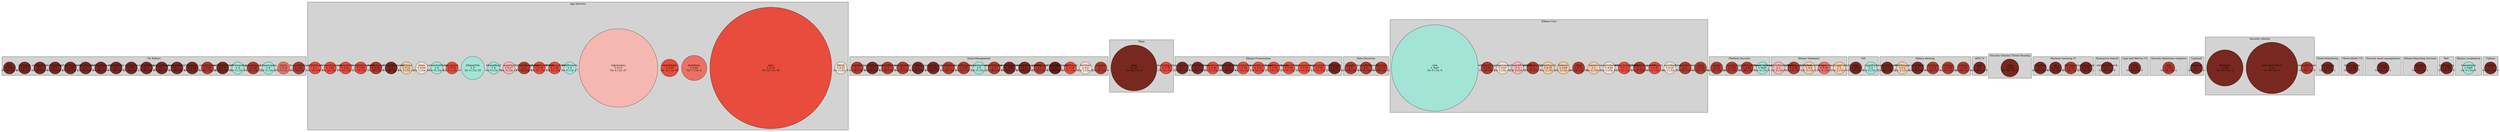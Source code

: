digraph test{
    subgraph clusterVisEditors {
      label="Vis Editors"
      style=filled
      advancedSettings [label="advancedSettings\nI: 0.92\nCe: 22 | Ca: 2" fillcolor="#B03A2E", style=filled fixedsize=true width=1 height=1]
charts [label="charts\nI: 0.24\nCe: 5 | Ca: 16" fillcolor="#EC7063", style=filled fixedsize=true width=1 height=1]
kibanaLegacy [label="kibanaLegacy\nI: 0\nCe: 0 | Ca: 5" fillcolor="#A3E4D7", style=filled fixedsize=true width=1 height=1]
management [label="management\nI: 0.48\nCe: 20 | Ca: 22" fillcolor="#B03A2E", style=filled fixedsize=true width=1 height=1]
urlForwarding [label="urlForwarding\nI: 0\nCe: 0 | Ca: 7" fillcolor="#A3E4D7", style=filled fixedsize=true width=1 height=1]
visDefaultEditor [label="visDefaultEditor\nI: 0.78\nCe: 35 | Ca: 10" fillcolor="#78281F", style=filled fixedsize=true width=1 height=1]
visualizations [label="visualizations\nI: 0.63\nCe: 32 | Ca: 19" fillcolor="#B03A2E", style=filled fixedsize=true width=1 height=1]
visualize [label="visualize\nI: 0.94\nCe: 34 | Ca: 2" fillcolor="#78281F", style=filled fixedsize=true width=1 height=1]
expressionMetricVis [label="expressionMetricVis\nI: 1\nCe: 33 | Ca: 0" fillcolor="#78281F", style=filled fixedsize=true width=1 height=1]
expressionTagcloud [label="expressionTagcloud\nI: 1\nCe: 33 | Ca: 0" fillcolor="#78281F", style=filled fixedsize=true width=1 height=1]
visTypeMetric [label="visTypeMetric\nI: 1\nCe: 36 | Ca: 0" fillcolor="#78281F", style=filled fixedsize=true width=1 height=1]
visTypePie [label="visTypePie\nI: 0.97\nCe: 36 | Ca: 1" fillcolor="#78281F", style=filled fixedsize=true width=1 height=1]
visTypeTable [label="visTypeTable\nI: 1\nCe: 36 | Ca: 0" fillcolor="#78281F", style=filled fixedsize=true width=1 height=1]
visTypeTagcloud [label="visTypeTagcloud\nI: 1\nCe: 36 | Ca: 0" fillcolor="#78281F", style=filled fixedsize=true width=1 height=1]
visTypeTimelion [label="visTypeTimelion\nI: 1\nCe: 36 | Ca: 0" fillcolor="#78281F", style=filled fixedsize=true width=1 height=1]
visTypeTimeseries [label="visTypeTimeseries\nI: 0.95\nCe: 35 | Ca: 2" fillcolor="#78281F", style=filled fixedsize=true width=1 height=1]
visTypeVega [label="visTypeVega\nI: 1\nCe: 37 | Ca: 0" fillcolor="#78281F", style=filled fixedsize=true width=1 height=1]
visTypeVislib [label="visTypeVislib\nI: 1\nCe: 38 | Ca: 0" fillcolor="#78281F", style=filled fixedsize=true width=1 height=1]
visTypeXy [label="visTypeXy\nI: 0.97\nCe: 36 | Ca: 1" fillcolor="#78281F", style=filled fixedsize=true width=1 height=1]
lens [label="lens\nI: 0.86\nCe: 38 | Ca: 6" fillcolor="#78281F", style=filled fixedsize=true width=1 height=1]
}
subgraph clusterAppServices {
      label="App Services"
      style=filled
      bfetch [label="bfetch\nI: 0.25\nCe: 1 | Ca: 3" fillcolor="#F6DDCC", style=filled fixedsize=true width=1 height=1]
data [label="data\nI: 0.14\nCe: 10 | Ca: 59" fillcolor="#E74C3C", style=filled fixedsize=true width=10 height=10]
dataViews [label="dataViews\nI: 0.64\nCe: 7 | Ca: 4" fillcolor="#EC7063", style=filled fixedsize=true width=2.0630018529956766 height=2.0630018529956766]
embeddable [label="embeddable\nI: 0.32\nCe: 12 | Ca: 25" fillcolor="#E74C3C", style=filled fixedsize=true width=1.4484249536751082 height=1.4484249536751082]
expressions [label="expressions\nI: 0.13\nCe: 4 | Ca: 27" fillcolor="#F5B7B1", style=filled fixedsize=true width=6.460778258184065 height=6.460778258184065]
fieldFormats [label="fieldFormats\nI: 0\nCe: 0 | Ca: 17" fillcolor="#A3E4D7", style=filled fixedsize=true width=1 height=1]
indexPatternEditor [label="indexPatternEditor\nI: 0.92\nCe: 12 | Ca: 1" fillcolor="#E74C3C", style=filled fixedsize=true width=1 height=1]
indexPatternFieldEditor [label="indexPatternFieldEditor\nI: 0.75\nCe: 12 | Ca: 4" fillcolor="#E74C3C", style=filled fixedsize=true width=1 height=1]
indexPatternManagement [label="indexPatternManagement\nI: 1\nCe: 24 | Ca: 0" fillcolor="#B03A2E", style=filled fixedsize=true width=1 height=1]
inspector [label="inspector\nI: 0.17\nCe: 3 | Ca: 15" fillcolor="#F5B7B1", style=filled fixedsize=true width=1 height=1]
kibanaReact [label="kibanaReact\nI: 0\nCe: 0 | Ca: 76" fillcolor="#A3E4D7", style=filled fixedsize=true width=1 height=1]
kibanaUtils [label="kibanaUtils\nI: 0\nCe: 0 | Ca: 53" fillcolor="#A3E4D7", style=filled fixedsize=true width=1.8993205682520073 height=1.8993205682520073]
navigation [label="navigation\nI: 0.52\nCe: 11 | Ca: 10" fillcolor="#E74C3C", style=filled fixedsize=true width=1 height=1]
screenshotMode [label="screenshotMode\nI: 0\nCe: 0 | Ca: 5" fillcolor="#A3E4D7", style=filled fixedsize=true width=1 height=1]
share [label="share\nI: 0.04\nCe: 1 | Ca: 26" fillcolor="#F6DDCC", style=filled fixedsize=true width=1 height=1]
uiActions [label="uiActions\nI: 0.12\nCe: 2 | Ca: 15" fillcolor="#F5CBA7", style=filled fixedsize=true width=1 height=1]
dashboardEnhanced [label="dashboardEnhanced\nI: 1\nCe: 36 | Ca: 0" fillcolor="#78281F", style=filled fixedsize=true width=1 height=1]
dataEnhanced [label="dataEnhanced\nI: 0.85\nCe: 28 | Ca: 5" fillcolor="#B03A2E", style=filled fixedsize=true width=1 height=1]
embeddableEnhanced [label="embeddableEnhanced\nI: 0.94\nCe: 15 | Ca: 1" fillcolor="#E74C3C", style=filled fixedsize=true width=1 height=1]
runtimeFields [label="runtimeFields\nI: 0.92\nCe: 12 | Ca: 1" fillcolor="#E74C3C", style=filled fixedsize=true width=1 height=1]
uiActionsEnhanced [label="uiActionsEnhanced\nI: 0.82\nCe: 14 | Ca: 3" fillcolor="#E74C3C", style=filled fixedsize=true width=1 height=1]
urlDrilldown [label="urlDrilldown\nI: 1\nCe: 15 | Ca: 0" fillcolor="#E74C3C", style=filled fixedsize=true width=1 height=1]
}
subgraph clusterStackManagement {
      label="Stack Management"
      style=filled
      console [label="console\nI: 1\nCe: 22 | Ca: 0" fillcolor="#B03A2E", style=filled fixedsize=true width=1 height=1]
devTools [label="devTools\nI: 0.2\nCe: 1 | Ca: 4" fillcolor="#F6DDCC", style=filled fixedsize=true width=1 height=1]
esUiShared [label="esUiShared\nI: 0.26\nCe: 11 | Ca: 31" fillcolor="#E74C3C", style=filled fixedsize=true width=1 height=1]
crossClusterReplication [label="crossClusterReplication\nI: 1\nCe: 66 | Ca: 0" fillcolor="#641E16", style=filled fixedsize=true width=1 height=1]
grokdebugger [label="grokdebugger\nI: 1\nCe: 23 | Ca: 0" fillcolor="#B03A2E", style=filled fixedsize=true width=1 height=1]
indexLifecycleManagement [label="indexLifecycleManagement\nI: 1\nCe: 64 | Ca: 0" fillcolor="#78281F", style=filled fixedsize=true width=1 height=1]
indexManagement [label="indexManagement\nI: 0.93\nCe: 63 | Ca: 5" fillcolor="#78281F", style=filled fixedsize=true width=1 height=1]
ingestPipelines [label="ingestPipelines\nI: 1\nCe: 28 | Ca: 0" fillcolor="#B03A2E", style=filled fixedsize=true width=1 height=1]
licenseApiGuard [label="licenseApiGuard\nI: 0\nCe: 0 | Ca: 2" fillcolor="#A3E4D7", style=filled fixedsize=true width=1 height=1]
licenseManagement [label="licenseManagement\nI: 0.93\nCe: 26 | Ca: 2" fillcolor="#B03A2E", style=filled fixedsize=true width=1 height=1]
painlessLab [label="painlessLab\nI: 1\nCe: 22 | Ca: 0" fillcolor="#B03A2E", style=filled fixedsize=true width=1 height=1]
remoteClusters [label="remoteClusters\nI: 0.98\nCe: 64 | Ca: 1" fillcolor="#78281F", style=filled fixedsize=true width=1 height=1]
rollup [label="rollup\nI: 1\nCe: 64 | Ca: 0" fillcolor="#78281F", style=filled fixedsize=true width=1 height=1]
searchprofiler [label="searchprofiler\nI: 1\nCe: 23 | Ca: 0" fillcolor="#B03A2E", style=filled fixedsize=true width=1 height=1]
snapshotRestore [label="snapshotRestore\nI: 1\nCe: 29 | Ca: 0" fillcolor="#B03A2E", style=filled fixedsize=true width=1 height=1]
upgradeAssistant [label="upgradeAssistant\nI: 1\nCe: 62 | Ca: 0" fillcolor="#78281F", style=filled fixedsize=true width=1 height=1]
watcher [label="watcher\nI: 1\nCe: 26 | Ca: 0" fillcolor="#B03A2E", style=filled fixedsize=true width=1 height=1]
}
subgraph clusterFleet {
      label="Fleet"
      style=filled
      customIntegrations [label="customIntegrations\nI: 0.78\nCe: 14 | Ca: 4" fillcolor="#E74C3C", style=filled fixedsize=true width=1 height=1]
fleet [label="fleet\nI: 0.87\nCe: 62 | Ca: 9" fillcolor="#78281F", style=filled fixedsize=true width=3.7770228536133414 height=3.7770228536133414]
}
subgraph clusterKibanaPresentation {
      label="Kibana Presentation"
      style=filled
      dashboard [label="dashboard\nI: 0.85\nCe: 33 | Ca: 6" fillcolor="#78281F", style=filled fixedsize=true width=1 height=1]
expressionError [label="expressionError\nI: 0.93\nCe: 14 | Ca: 1" fillcolor="#E74C3C", style=filled fixedsize=true width=1 height=1]
expressionImage [label="expressionImage\nI: 0.93\nCe: 14 | Ca: 1" fillcolor="#E74C3C", style=filled fixedsize=true width=1 height=1]
expressionMetric [label="expressionMetric\nI: 0.93\nCe: 14 | Ca: 1" fillcolor="#E74C3C", style=filled fixedsize=true width=1 height=1]
expressionRepeatImage [label="expressionRepeatImage\nI: 0.93\nCe: 14 | Ca: 1" fillcolor="#E74C3C", style=filled fixedsize=true width=1 height=1]
expressionRevealImage [label="expressionRevealImage\nI: 0.93\nCe: 14 | Ca: 1" fillcolor="#E74C3C", style=filled fixedsize=true width=1 height=1]
expressionShape [label="expressionShape\nI: 0.93\nCe: 14 | Ca: 1" fillcolor="#E74C3C", style=filled fixedsize=true width=1 height=1]
inputControlVis [label="inputControlVis\nI: 1\nCe: 36 | Ca: 0" fillcolor="#78281F", style=filled fixedsize=true width=1 height=1]
presentationUtil [label="presentationUtil\nI: 0.46\nCe: 13 | Ca: 15" fillcolor="#E74C3C", style=filled fixedsize=true width=1 height=1]
visTypeMarkdown [label="visTypeMarkdown\nI: 1\nCe: 36 | Ca: 0" fillcolor="#78281F", style=filled fixedsize=true width=1 height=1]
canvas [label="canvas\nI: 1\nCe: 49 | Ca: 0" fillcolor="#78281F", style=filled fixedsize=true width=1 height=1]
}
subgraph clusterDataDiscovery {
      label="Data Discovery"
      style=filled
      discover [label="discover\nI: 0.73\nCe: 30 | Ca: 11" fillcolor="#B03A2E", style=filled fixedsize=true width=1 height=1]
discoverEnhanced [label="discoverEnhanced\nI: 1\nCe: 31 | Ca: 0" fillcolor="#B03A2E", style=filled fixedsize=true width=1 height=1]
graph1 [label="graph1\nI: 1\nCe: 28 | Ca: 0" fillcolor="#B03A2E", style=filled fixedsize=true width=1 height=1]
}
subgraph clusterKibanaCore {
      label="Kibana Core"
      style=filled
      home [label="home\nI: 0.23\nCe: 19 | Ca: 65" fillcolor="#B03A2E", style=filled fixedsize=true width=1 height=1]
kibanaOverview [label="kibanaOverview\nI: 1\nCe: 22 | Ca: 0" fillcolor="#B03A2E", style=filled fixedsize=true width=1 height=1]
newsfeed [label="newsfeed\nI: 0.25\nCe: 1 | Ca: 3" fillcolor="#F6DDCC", style=filled fixedsize=true width=1 height=1]
savedObjects [label="savedObjects\nI: 0.41\nCe: 11 | Ca: 16" fillcolor="#E74C3C", style=filled fixedsize=true width=1 height=1]
savedObjectsManagement [label="savedObjectsManagement\nI: 1\nCe: 27 | Ca: 0" fillcolor="#B03A2E", style=filled fixedsize=true width=1 height=1]
savedObjectsTaggingOss [label="savedObjectsTaggingOss\nI: 0.71\nCe: 12 | Ca: 5" fillcolor="#E74C3C", style=filled fixedsize=true width=1 height=1]
usageCollection [label="usageCollection\nI: 0.02\nCe: 1 | Ca: 61" fillcolor="#F6DDCC", style=filled fixedsize=true width=1 height=1]
banners [label="banners\nI: 1\nCe: 2 | Ca: 0" fillcolor="#F5CBA7", style=filled fixedsize=true width=1 height=1]
cloud [label="cloud\nI: 0.74\nCe: 28 | Ca: 10" fillcolor="#B03A2E", style=filled fixedsize=true width=1 height=1]
features [label="features\nI: 0.05\nCe: 2 | Ca: 35" fillcolor="#F5CBA7", style=filled fixedsize=true width=1 height=1]
globalSearch [label="globalSearch\nI: 0.33\nCe: 2 | Ca: 4" fillcolor="#F5CBA7", style=filled fixedsize=true width=1 height=1]
globalSearchBar [label="globalSearchBar\nI: 1\nCe: 31 | Ca: 0" fillcolor="#B03A2E", style=filled fixedsize=true width=1 height=1]
globalSearchProviders [label="globalSearchProviders\nI: 1\nCe: 3 | Ca: 0" fillcolor="#F5B7B1", style=filled fixedsize=true width=1 height=1]
licensing [label="licensing\nI: 0.03\nCe: 1 | Ca: 32" fillcolor="#F6DDCC", style=filled fixedsize=true width=1 height=1]
savedObjectsTagging [label="savedObjectsTagging\nI: 0.91\nCe: 29 | Ca: 3" fillcolor="#B03A2E", style=filled fixedsize=true width=1 height=1]
core [label="core\nI: NaN\nCe: 0 | Ca: 0" fillcolor="#A3E4D7", style=filled fixedsize=true width=7.11550339715874 height=7.11550339715874]
}
subgraph clusterPlatformSecurity {
      label="Platform Security"
      style=filled
      interactiveSetup [label="interactiveSetup\nI: NaN\nCe: 0 | Ca: 0" fillcolor="#A3E4D7", style=filled fixedsize=true width=1 height=1]
encryptedSavedObjects [label="encryptedSavedObjects\nI: 0.85\nCe: 28 | Ca: 5" fillcolor="#B03A2E", style=filled fixedsize=true width=1 height=1]
security [label="security\nI: 0.53\nCe: 27 | Ca: 24" fillcolor="#B03A2E", style=filled fixedsize=true width=1 height=1]
spaces [label="spaces\nI: 0.5\nCe: 25 | Ca: 25" fillcolor="#B03A2E", style=filled fixedsize=true width=1 height=1]
}
subgraph clusterKibanaTelemetry {
      label="Kibana Telemetry"
      style=filled
      kibanaUsageCollection [label="kibanaUsageCollection\nI: 1\nCe: 2 | Ca: 0" fillcolor="#F5CBA7", style=filled fixedsize=true width=1 height=1]
telemetry [label="telemetry\nI: 0.56\nCe: 5 | Ca: 4" fillcolor="#EC7063", style=filled fixedsize=true width=1 height=1]
telemetryCollectionManager [label="telemetryCollectionManager\nI: 0.5\nCe: 2 | Ca: 2" fillcolor="#F5CBA7", style=filled fixedsize=true width=1 height=1]
telemetryManagementSection [label="telemetryManagementSection\nI: 0.96\nCe: 23 | Ca: 1" fillcolor="#B03A2E", style=filled fixedsize=true width=1 height=1]
telemetryCollectionXpack [label="telemetryCollectionXpack\nI: 1\nCe: 3 | Ca: 0" fillcolor="#F5B7B1", style=filled fixedsize=true width=1 height=1]
}
subgraph clusterGIS {
      label="GIS"
      style=filled
      mapsEms [label="mapsEms\nI: 0\nCe: 0 | Ca: 3" fillcolor="#A3E4D7", style=filled fixedsize=true width=1 height=1]
maps [label="maps\nI: 0.83\nCe: 39 | Ca: 8" fillcolor="#78281F", style=filled fixedsize=true width=1 height=1]
}
subgraph clusterKibanaAlerting {
      label="Kibana Alerting"
      style=filled
      actions [label="actions\nI: 0.83\nCe: 30 | Ca: 6" fillcolor="#B03A2E", style=filled fixedsize=true width=1 height=1]
alerting [label="alerting\nI: 0.69\nCe: 31 | Ca: 14" fillcolor="#B03A2E", style=filled fixedsize=true width=1 height=1]
eventLog [label="eventLog\nI: 0.9\nCe: 26 | Ca: 3" fillcolor="#B03A2E", style=filled fixedsize=true width=1 height=1]
stackAlerts [label="stackAlerts\nI: 1\nCe: 35 | Ca: 0" fillcolor="#78281F", style=filled fixedsize=true width=1 height=1]
taskManager [label="taskManager\nI: 0.2\nCe: 2 | Ca: 8" fillcolor="#F5CBA7", style=filled fixedsize=true width=1 height=1]
triggersActionsUi [label="triggersActionsUi\nI: 0.74\nCe: 34 | Ca: 12" fillcolor="#78281F", style=filled fixedsize=true width=1 height=1]
}
subgraph clusterAPMUI {
      label="APM UI"
      style=filled
      apm [label="apm\nI: 1\nCe: 62 | Ca: 0" fillcolor="#78281F", style=filled fixedsize=true width=1 height=1]
}
subgraph clusterSecuritySolutionThreatHunting {
      label="Security Solution Threat Hunting"
      style=filled
      cases [label="cases\nI: 0.94\nCe: 45 | Ca: 3" fillcolor="#78281F", style=filled fixedsize=true width=1.4700432365657814 height=1.4700432365657814]
}
subgraph clusterMachineLearningUI {
      label="Machine Learning UI"
      style=filled
      dataVisualizer [label="dataVisualizer\nI: 0.98\nCe: 42 | Ca: 1" fillcolor="#78281F", style=filled fixedsize=true width=1 height=1]
fileUpload [label="fileUpload\nI: 0.93\nCe: 28 | Ca: 2" fillcolor="#B03A2E", style=filled fixedsize=true width=1 height=1]
ml [label="ml\nI: 0.85\nCe: 51 | Ca: 9" fillcolor="#78281F", style=filled fixedsize=true width=1 height=1]
transform [label="transform\nI: 1\nCe: 52 | Ca: 0" fillcolor="#78281F", style=filled fixedsize=true width=1 height=1]
}
subgraph clusterEnterpriseSearch {
      label="Enterprise Search"
      style=filled
      enterpriseSearch [label="enterpriseSearch\nI: 1\nCe: 62 | Ca: 0" fillcolor="#78281F", style=filled fixedsize=true width=1 height=1]
}
subgraph clusterLogsandMetricsUI {
      label="Logs and Metrics UI"
      style=filled
      infra [label="infra\nI: 0.93\nCe: 62 | Ca: 5" fillcolor="#78281F", style=filled fixedsize=true width=1 height=1]
}
subgraph clusterSecuritydetectionsresponse {
      label="Security detections response"
      style=filled
      lists [label="lists\nI: 0.93\nCe: 28 | Ca: 2" fillcolor="#B03A2E", style=filled fixedsize=true width=1 height=1]
}
subgraph clusterLogstash {
      label="Logstash"
      style=filled
      logstash [label="logstash\nI: 1\nCe: 63 | Ca: 0" fillcolor="#78281F", style=filled fixedsize=true width=1 height=1]
}
subgraph clusterSecuritysolution {
      label="Security solution"
      style=filled
      metricsEntities [label="metricsEntities\nI: 1\nCe: 29 | Ca: 0" fillcolor="#B03A2E", style=filled fixedsize=true width=1 height=1]
securitySolution [label="securitySolution\nI: 1\nCe: 64 | Ca: 0" fillcolor="#78281F", style=filled fixedsize=true width=4.237183446571958 height=4.237183446571958]
timelines [label="timelines\nI: 0.96\nCe: 47 | Ca: 2" fillcolor="#78281F", style=filled fixedsize=true width=2.992588017294626 height=2.992588017294626]
}
subgraph clusterStackMonitoring {
      label="Stack Monitoring"
      style=filled
      monitoring [label="monitoring\nI: 0.98\nCe: 62 | Ca: 1" fillcolor="#78281F", style=filled fixedsize=true width=1 height=1]
}
subgraph clusterObservabilityUI {
      label="Observability UI"
      style=filled
      observability [label="observability\nI: 0.88\nCe: 49 | Ca: 7" fillcolor="#78281F", style=filled fixedsize=true width=1 height=1]
}
subgraph clusterSecurityassetmanagement {
      label="Security asset management"
      style=filled
      osquery [label="osquery\nI: 0.98\nCe: 62 | Ca: 1" fillcolor="#78281F", style=filled fixedsize=true width=1 height=1]
}
subgraph clusterKibanaReportingServices {
      label="Kibana Reporting Services"
      style=filled
      reporting [label="reporting\nI: 0.97\nCe: 33 | Ca: 1" fillcolor="#78281F", style=filled fixedsize=true width=1 height=1]
}
subgraph clusterRAC {
      label="RAC"
      style=filled
      ruleRegistry [label="ruleRegistry\nI: 0.88\nCe: 35 | Ca: 5" fillcolor="#78281F", style=filled fixedsize=true width=1 height=1]
}
subgraph clusterKibanaLocalization {
      label="Kibana Localization"
      style=filled
      translations [label="translations\nI: NaN\nCe: 0 | Ca: 0" fillcolor="#A3E4D7", style=filled fixedsize=true width=1 height=1]
}
subgraph clusterUptime {
      label="Uptime"
      style=filled
      uptime [label="uptime\nI: 1\nCe: 62 | Ca: 0" fillcolor="#78281F", style=filled fixedsize=true width=1 height=1]
}

     
  }